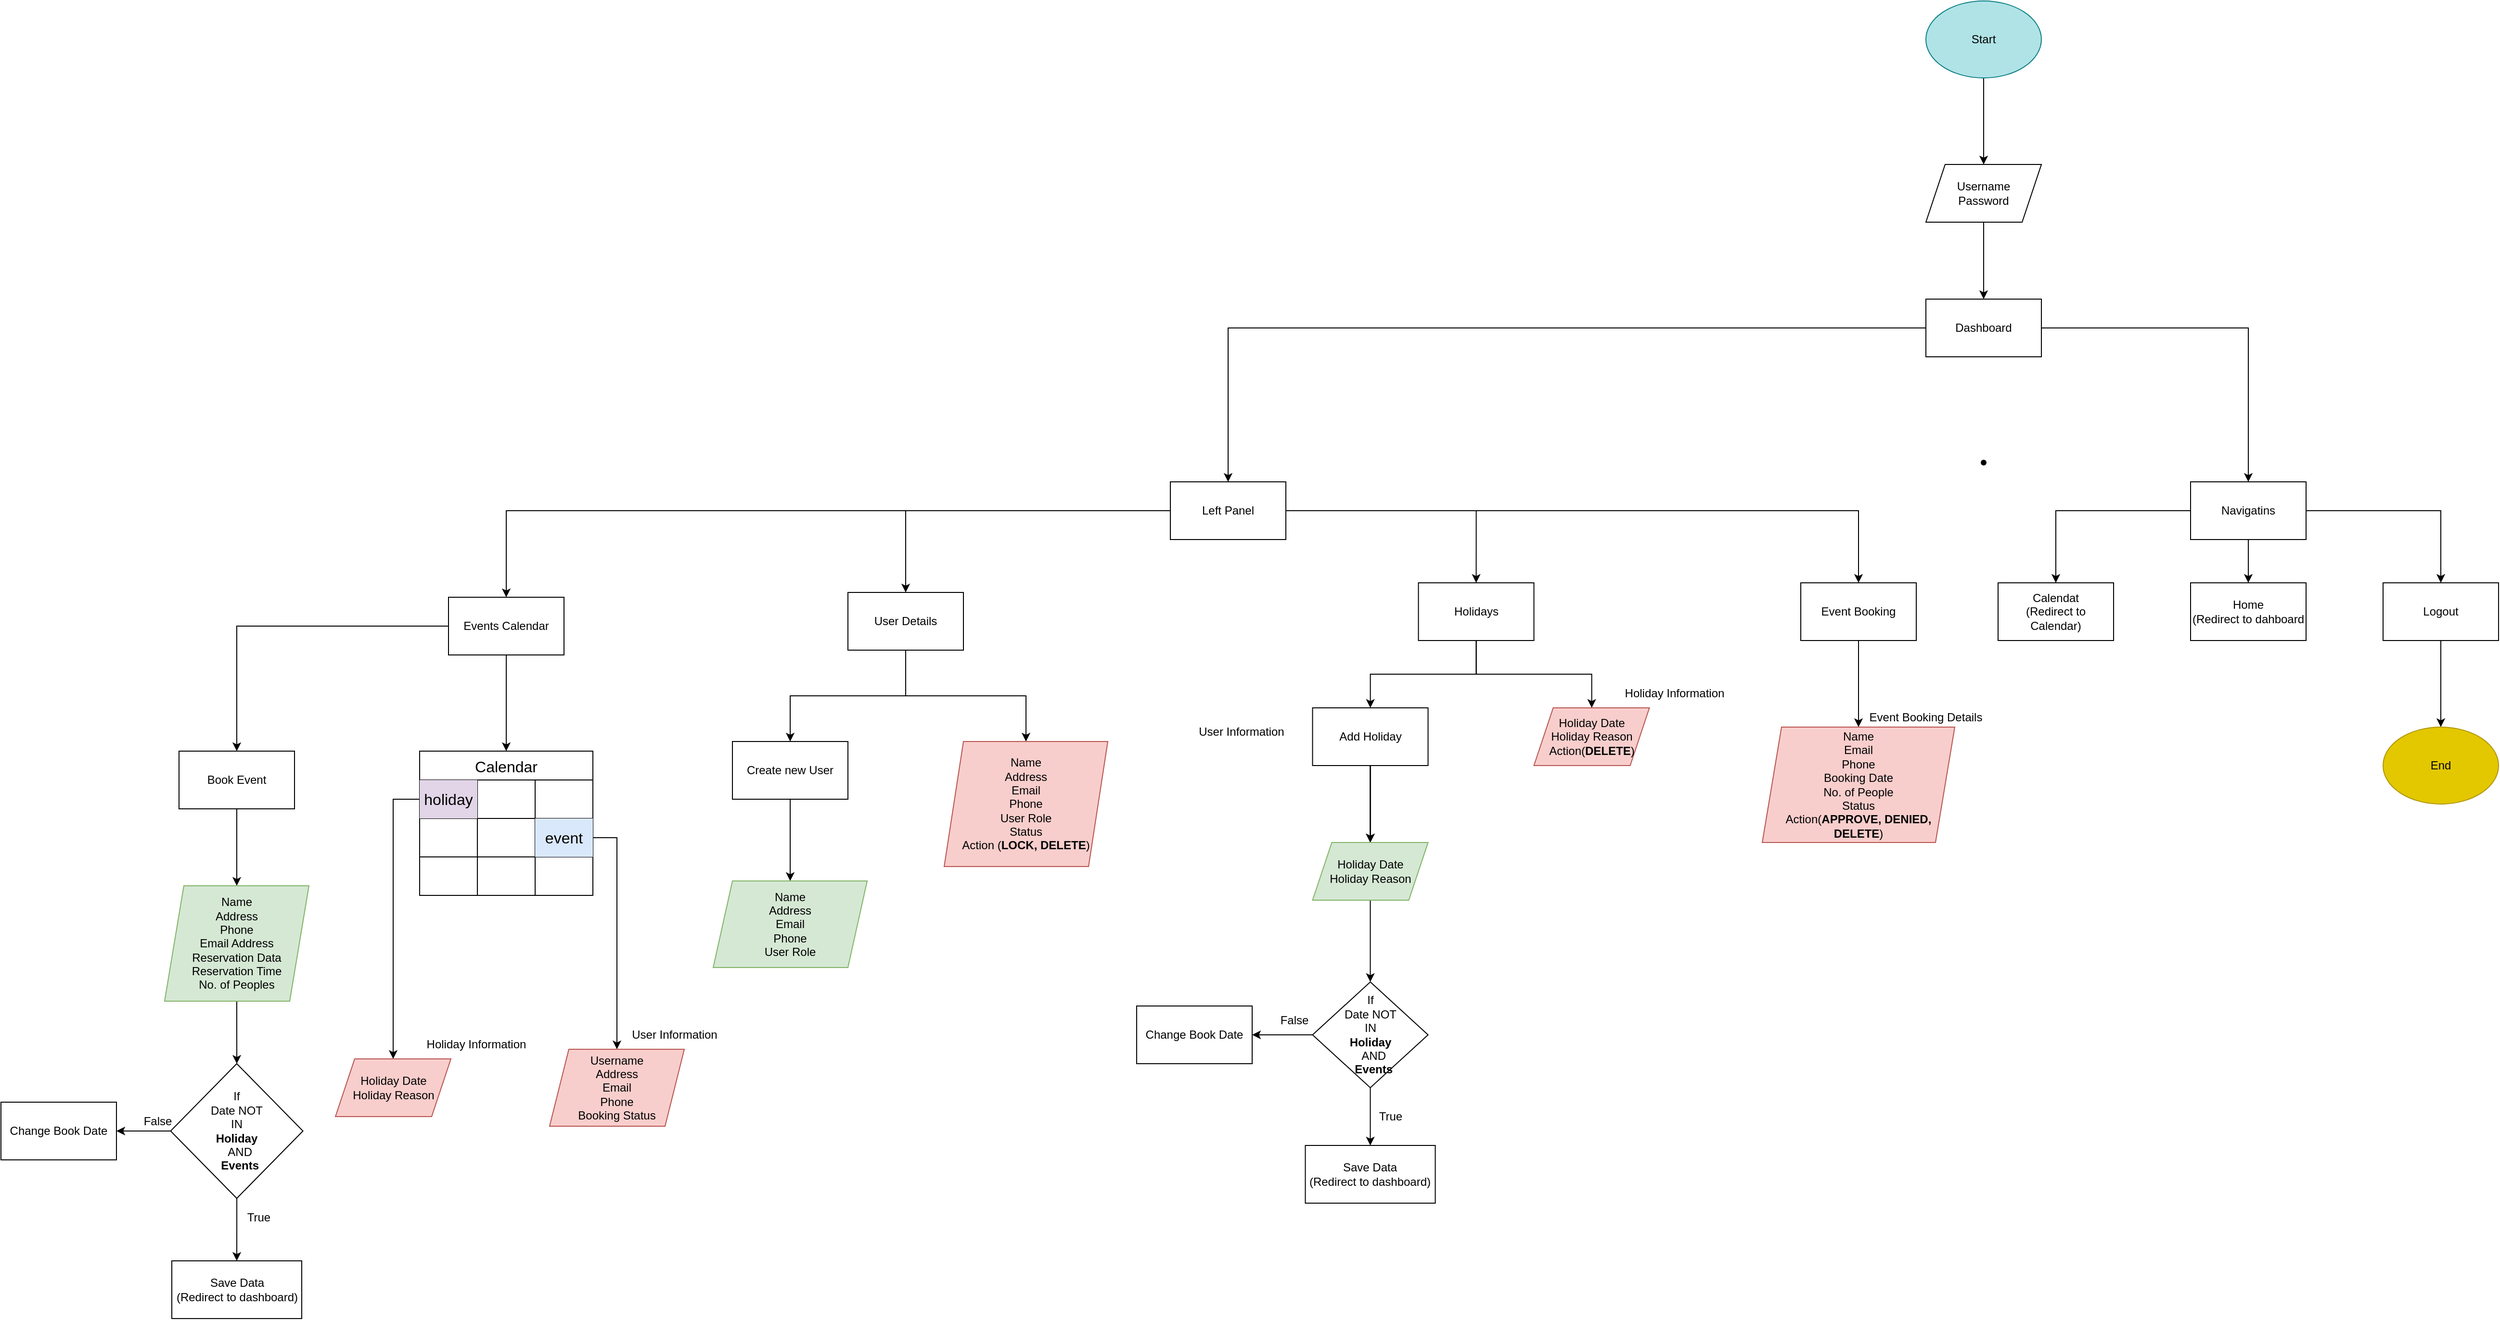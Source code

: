 <mxfile version="22.0.4" type="device">
  <diagram name="Page-1" id="mra9UBNRYkhfGKKdNjFJ">
    <mxGraphModel dx="5540" dy="2065" grid="1" gridSize="10" guides="1" tooltips="1" connect="1" arrows="1" fold="1" page="1" pageScale="1" pageWidth="850" pageHeight="1100" math="0" shadow="0">
      <root>
        <mxCell id="0" />
        <mxCell id="1" parent="0" />
        <mxCell id="QBvMwqbZ9WNpuLhqbjCK-3" value="" style="edgeStyle=orthogonalEdgeStyle;rounded=0;orthogonalLoop=1;jettySize=auto;html=1;" edge="1" parent="1" source="QBvMwqbZ9WNpuLhqbjCK-1" target="QBvMwqbZ9WNpuLhqbjCK-2">
          <mxGeometry relative="1" as="geometry" />
        </mxCell>
        <mxCell id="QBvMwqbZ9WNpuLhqbjCK-1" value="Start" style="ellipse;whiteSpace=wrap;html=1;fillColor=#b0e3e6;strokeColor=#0e8088;" vertex="1" parent="1">
          <mxGeometry x="365" y="120" width="120" height="80" as="geometry" />
        </mxCell>
        <mxCell id="QBvMwqbZ9WNpuLhqbjCK-5" value="" style="edgeStyle=orthogonalEdgeStyle;rounded=0;orthogonalLoop=1;jettySize=auto;html=1;" edge="1" parent="1" source="QBvMwqbZ9WNpuLhqbjCK-2" target="QBvMwqbZ9WNpuLhqbjCK-4">
          <mxGeometry relative="1" as="geometry" />
        </mxCell>
        <mxCell id="QBvMwqbZ9WNpuLhqbjCK-2" value="Username&lt;br&gt;Password" style="shape=parallelogram;perimeter=parallelogramPerimeter;whiteSpace=wrap;html=1;fixedSize=1;" vertex="1" parent="1">
          <mxGeometry x="365" y="290" width="120" height="60" as="geometry" />
        </mxCell>
        <mxCell id="QBvMwqbZ9WNpuLhqbjCK-7" value="" style="edgeStyle=orthogonalEdgeStyle;rounded=0;orthogonalLoop=1;jettySize=auto;html=1;entryX=0.5;entryY=0;entryDx=0;entryDy=0;" edge="1" parent="1" source="QBvMwqbZ9WNpuLhqbjCK-4" target="QBvMwqbZ9WNpuLhqbjCK-13">
          <mxGeometry relative="1" as="geometry" />
        </mxCell>
        <mxCell id="QBvMwqbZ9WNpuLhqbjCK-134" style="edgeStyle=orthogonalEdgeStyle;rounded=0;orthogonalLoop=1;jettySize=auto;html=1;" edge="1" parent="1" source="QBvMwqbZ9WNpuLhqbjCK-4" target="QBvMwqbZ9WNpuLhqbjCK-135">
          <mxGeometry relative="1" as="geometry">
            <mxPoint x="680" y="650.0" as="targetPoint" />
          </mxGeometry>
        </mxCell>
        <mxCell id="QBvMwqbZ9WNpuLhqbjCK-4" value="Dashboard" style="whiteSpace=wrap;html=1;" vertex="1" parent="1">
          <mxGeometry x="365" y="430" width="120" height="60" as="geometry" />
        </mxCell>
        <mxCell id="QBvMwqbZ9WNpuLhqbjCK-6" value="" style="shape=waypoint;sketch=0;size=6;pointerEvents=1;points=[];fillColor=default;resizable=0;rotatable=0;perimeter=centerPerimeter;snapToPoint=1;" vertex="1" parent="1">
          <mxGeometry x="415" y="590" width="20" height="20" as="geometry" />
        </mxCell>
        <mxCell id="QBvMwqbZ9WNpuLhqbjCK-11" value="" style="edgeStyle=orthogonalEdgeStyle;rounded=0;orthogonalLoop=1;jettySize=auto;html=1;" edge="1" parent="1" source="QBvMwqbZ9WNpuLhqbjCK-9" target="QBvMwqbZ9WNpuLhqbjCK-10">
          <mxGeometry relative="1" as="geometry" />
        </mxCell>
        <mxCell id="QBvMwqbZ9WNpuLhqbjCK-9" value="Book Event" style="rounded=0;whiteSpace=wrap;html=1;" vertex="1" parent="1">
          <mxGeometry x="-1450" y="900" width="120" height="60" as="geometry" />
        </mxCell>
        <mxCell id="QBvMwqbZ9WNpuLhqbjCK-78" value="" style="edgeStyle=orthogonalEdgeStyle;rounded=0;orthogonalLoop=1;jettySize=auto;html=1;" edge="1" parent="1" source="QBvMwqbZ9WNpuLhqbjCK-10" target="QBvMwqbZ9WNpuLhqbjCK-77">
          <mxGeometry relative="1" as="geometry" />
        </mxCell>
        <mxCell id="QBvMwqbZ9WNpuLhqbjCK-10" value="Name&lt;br&gt;Address&lt;br&gt;Phone&lt;br&gt;Email Address&lt;br&gt;Reservation Data&lt;br&gt;Reservation Time&lt;br&gt;No. of Peoples&lt;br&gt;" style="shape=parallelogram;perimeter=parallelogramPerimeter;whiteSpace=wrap;html=1;fixedSize=1;rounded=0;fillColor=#d5e8d4;strokeColor=#82b366;" vertex="1" parent="1">
          <mxGeometry x="-1465" y="1040" width="150" height="120" as="geometry" />
        </mxCell>
        <mxCell id="QBvMwqbZ9WNpuLhqbjCK-50" value="" style="edgeStyle=orthogonalEdgeStyle;rounded=0;orthogonalLoop=1;jettySize=auto;html=1;" edge="1" parent="1" source="QBvMwqbZ9WNpuLhqbjCK-12" target="QBvMwqbZ9WNpuLhqbjCK-9">
          <mxGeometry relative="1" as="geometry" />
        </mxCell>
        <mxCell id="QBvMwqbZ9WNpuLhqbjCK-102" style="edgeStyle=orthogonalEdgeStyle;rounded=0;orthogonalLoop=1;jettySize=auto;html=1;entryX=0.5;entryY=0;entryDx=0;entryDy=0;" edge="1" parent="1" source="QBvMwqbZ9WNpuLhqbjCK-12" target="QBvMwqbZ9WNpuLhqbjCK-89">
          <mxGeometry relative="1" as="geometry" />
        </mxCell>
        <mxCell id="QBvMwqbZ9WNpuLhqbjCK-12" value="Events Calendar" style="rounded=0;whiteSpace=wrap;html=1;" vertex="1" parent="1">
          <mxGeometry x="-1170" y="740" width="120" height="60" as="geometry" />
        </mxCell>
        <mxCell id="QBvMwqbZ9WNpuLhqbjCK-47" style="edgeStyle=orthogonalEdgeStyle;rounded=0;orthogonalLoop=1;jettySize=auto;html=1;entryX=0.5;entryY=0;entryDx=0;entryDy=0;" edge="1" parent="1" source="QBvMwqbZ9WNpuLhqbjCK-13" target="QBvMwqbZ9WNpuLhqbjCK-15">
          <mxGeometry relative="1" as="geometry" />
        </mxCell>
        <mxCell id="QBvMwqbZ9WNpuLhqbjCK-48" style="edgeStyle=orthogonalEdgeStyle;rounded=0;orthogonalLoop=1;jettySize=auto;html=1;entryX=0.5;entryY=0;entryDx=0;entryDy=0;" edge="1" parent="1" source="QBvMwqbZ9WNpuLhqbjCK-13" target="QBvMwqbZ9WNpuLhqbjCK-12">
          <mxGeometry relative="1" as="geometry" />
        </mxCell>
        <mxCell id="QBvMwqbZ9WNpuLhqbjCK-132" style="edgeStyle=orthogonalEdgeStyle;rounded=0;orthogonalLoop=1;jettySize=auto;html=1;entryX=0.5;entryY=0;entryDx=0;entryDy=0;" edge="1" parent="1" source="QBvMwqbZ9WNpuLhqbjCK-13" target="QBvMwqbZ9WNpuLhqbjCK-16">
          <mxGeometry relative="1" as="geometry" />
        </mxCell>
        <mxCell id="QBvMwqbZ9WNpuLhqbjCK-133" style="edgeStyle=orthogonalEdgeStyle;rounded=0;orthogonalLoop=1;jettySize=auto;html=1;entryX=0.5;entryY=0;entryDx=0;entryDy=0;" edge="1" parent="1" source="QBvMwqbZ9WNpuLhqbjCK-13" target="QBvMwqbZ9WNpuLhqbjCK-14">
          <mxGeometry relative="1" as="geometry" />
        </mxCell>
        <mxCell id="QBvMwqbZ9WNpuLhqbjCK-13" value="Left Panel" style="rounded=0;whiteSpace=wrap;html=1;" vertex="1" parent="1">
          <mxGeometry x="-420" y="620" width="120" height="60" as="geometry" />
        </mxCell>
        <mxCell id="QBvMwqbZ9WNpuLhqbjCK-76" value="" style="edgeStyle=orthogonalEdgeStyle;rounded=0;orthogonalLoop=1;jettySize=auto;html=1;" edge="1" parent="1" source="QBvMwqbZ9WNpuLhqbjCK-14" target="QBvMwqbZ9WNpuLhqbjCK-75">
          <mxGeometry relative="1" as="geometry" />
        </mxCell>
        <mxCell id="QBvMwqbZ9WNpuLhqbjCK-14" value="Event Booking" style="rounded=0;whiteSpace=wrap;html=1;" vertex="1" parent="1">
          <mxGeometry x="235" y="725" width="120" height="60" as="geometry" />
        </mxCell>
        <mxCell id="QBvMwqbZ9WNpuLhqbjCK-73" value="" style="edgeStyle=orthogonalEdgeStyle;rounded=0;orthogonalLoop=1;jettySize=auto;html=1;" edge="1" parent="1" source="QBvMwqbZ9WNpuLhqbjCK-15" target="QBvMwqbZ9WNpuLhqbjCK-72">
          <mxGeometry relative="1" as="geometry" />
        </mxCell>
        <mxCell id="QBvMwqbZ9WNpuLhqbjCK-74" style="edgeStyle=orthogonalEdgeStyle;rounded=0;orthogonalLoop=1;jettySize=auto;html=1;entryX=0.5;entryY=0;entryDx=0;entryDy=0;" edge="1" parent="1" source="QBvMwqbZ9WNpuLhqbjCK-15" target="QBvMwqbZ9WNpuLhqbjCK-17">
          <mxGeometry relative="1" as="geometry" />
        </mxCell>
        <mxCell id="QBvMwqbZ9WNpuLhqbjCK-15" value="User Details" style="rounded=0;whiteSpace=wrap;html=1;" vertex="1" parent="1">
          <mxGeometry x="-755" y="735" width="120" height="60" as="geometry" />
        </mxCell>
        <mxCell id="QBvMwqbZ9WNpuLhqbjCK-60" value="" style="edgeStyle=orthogonalEdgeStyle;rounded=0;orthogonalLoop=1;jettySize=auto;html=1;" edge="1" parent="1" source="QBvMwqbZ9WNpuLhqbjCK-16" target="QBvMwqbZ9WNpuLhqbjCK-59">
          <mxGeometry relative="1" as="geometry" />
        </mxCell>
        <mxCell id="QBvMwqbZ9WNpuLhqbjCK-68" value="" style="edgeStyle=orthogonalEdgeStyle;rounded=0;orthogonalLoop=1;jettySize=auto;html=1;" edge="1" parent="1" source="QBvMwqbZ9WNpuLhqbjCK-16" target="QBvMwqbZ9WNpuLhqbjCK-67">
          <mxGeometry relative="1" as="geometry" />
        </mxCell>
        <mxCell id="QBvMwqbZ9WNpuLhqbjCK-16" value="Holidays" style="rounded=0;whiteSpace=wrap;html=1;" vertex="1" parent="1">
          <mxGeometry x="-162.25" y="725" width="120" height="60" as="geometry" />
        </mxCell>
        <mxCell id="QBvMwqbZ9WNpuLhqbjCK-22" value="" style="edgeStyle=orthogonalEdgeStyle;rounded=0;orthogonalLoop=1;jettySize=auto;html=1;" edge="1" parent="1" source="QBvMwqbZ9WNpuLhqbjCK-17" target="QBvMwqbZ9WNpuLhqbjCK-21">
          <mxGeometry relative="1" as="geometry" />
        </mxCell>
        <mxCell id="QBvMwqbZ9WNpuLhqbjCK-17" value="Create new User" style="whiteSpace=wrap;html=1;rounded=0;" vertex="1" parent="1">
          <mxGeometry x="-875" y="890" width="120" height="60" as="geometry" />
        </mxCell>
        <mxCell id="QBvMwqbZ9WNpuLhqbjCK-21" value="Name&lt;br&gt;Address&lt;br&gt;Email&lt;br&gt;Phone&lt;br&gt;User Role" style="shape=parallelogram;perimeter=parallelogramPerimeter;whiteSpace=wrap;html=1;fixedSize=1;rounded=0;fillColor=#d5e8d4;strokeColor=#82b366;" vertex="1" parent="1">
          <mxGeometry x="-895" y="1035" width="160" height="90" as="geometry" />
        </mxCell>
        <mxCell id="QBvMwqbZ9WNpuLhqbjCK-62" value="" style="edgeStyle=orthogonalEdgeStyle;rounded=0;orthogonalLoop=1;jettySize=auto;html=1;" edge="1" parent="1" source="QBvMwqbZ9WNpuLhqbjCK-59" target="QBvMwqbZ9WNpuLhqbjCK-61">
          <mxGeometry relative="1" as="geometry" />
        </mxCell>
        <mxCell id="QBvMwqbZ9WNpuLhqbjCK-63" value="" style="edgeStyle=orthogonalEdgeStyle;rounded=0;orthogonalLoop=1;jettySize=auto;html=1;" edge="1" parent="1" source="QBvMwqbZ9WNpuLhqbjCK-59" target="QBvMwqbZ9WNpuLhqbjCK-61">
          <mxGeometry relative="1" as="geometry" />
        </mxCell>
        <mxCell id="QBvMwqbZ9WNpuLhqbjCK-64" value="" style="edgeStyle=orthogonalEdgeStyle;rounded=0;orthogonalLoop=1;jettySize=auto;html=1;" edge="1" parent="1" source="QBvMwqbZ9WNpuLhqbjCK-59" target="QBvMwqbZ9WNpuLhqbjCK-61">
          <mxGeometry relative="1" as="geometry" />
        </mxCell>
        <mxCell id="QBvMwqbZ9WNpuLhqbjCK-59" value="Add Holiday" style="rounded=0;whiteSpace=wrap;html=1;" vertex="1" parent="1">
          <mxGeometry x="-272.25" y="855" width="120" height="60" as="geometry" />
        </mxCell>
        <mxCell id="QBvMwqbZ9WNpuLhqbjCK-127" value="" style="edgeStyle=orthogonalEdgeStyle;rounded=0;orthogonalLoop=1;jettySize=auto;html=1;entryX=0.5;entryY=0;entryDx=0;entryDy=0;" edge="1" parent="1" source="QBvMwqbZ9WNpuLhqbjCK-61" target="QBvMwqbZ9WNpuLhqbjCK-112">
          <mxGeometry relative="1" as="geometry">
            <mxPoint x="-212.25" y="1125" as="targetPoint" />
          </mxGeometry>
        </mxCell>
        <mxCell id="QBvMwqbZ9WNpuLhqbjCK-61" value="Holiday Date&lt;br&gt;Holiday Reason" style="shape=parallelogram;perimeter=parallelogramPerimeter;whiteSpace=wrap;html=1;fixedSize=1;rounded=0;fillColor=#d5e8d4;strokeColor=#82b366;" vertex="1" parent="1">
          <mxGeometry x="-272.25" y="995" width="120" height="60" as="geometry" />
        </mxCell>
        <mxCell id="QBvMwqbZ9WNpuLhqbjCK-67" value="Holiday Date&lt;br&gt;Holiday Reason&lt;br&gt;Action(&lt;b&gt;DELETE&lt;/b&gt;)" style="shape=parallelogram;perimeter=parallelogramPerimeter;whiteSpace=wrap;html=1;fixedSize=1;rounded=0;fillColor=#f8cecc;strokeColor=#b85450;" vertex="1" parent="1">
          <mxGeometry x="-42.25" y="855" width="120" height="60" as="geometry" />
        </mxCell>
        <mxCell id="QBvMwqbZ9WNpuLhqbjCK-72" value="Name&lt;br style=&quot;border-color: var(--border-color);&quot;&gt;Address&lt;br style=&quot;border-color: var(--border-color);&quot;&gt;Email&lt;br style=&quot;border-color: var(--border-color);&quot;&gt;Phone&lt;br style=&quot;border-color: var(--border-color);&quot;&gt;User Role&lt;br&gt;Status&lt;br&gt;Action (&lt;b&gt;LOCK, DELETE&lt;/b&gt;)" style="shape=parallelogram;perimeter=parallelogramPerimeter;whiteSpace=wrap;html=1;fixedSize=1;rounded=0;fillColor=#f8cecc;strokeColor=#b85450;" vertex="1" parent="1">
          <mxGeometry x="-655" y="890" width="170" height="130" as="geometry" />
        </mxCell>
        <mxCell id="QBvMwqbZ9WNpuLhqbjCK-75" value="Name&lt;br&gt;Email&lt;br&gt;Phone&lt;br&gt;Booking Date&lt;br&gt;No. of People&lt;br&gt;Status&lt;br&gt;Action(&lt;b&gt;APPROVE, DENIED, DELETE&lt;/b&gt;)" style="shape=parallelogram;perimeter=parallelogramPerimeter;whiteSpace=wrap;html=1;fixedSize=1;rounded=0;fillColor=#f8cecc;strokeColor=#b85450;" vertex="1" parent="1">
          <mxGeometry x="195" y="875" width="200" height="120" as="geometry" />
        </mxCell>
        <mxCell id="QBvMwqbZ9WNpuLhqbjCK-80" value="" style="edgeStyle=orthogonalEdgeStyle;rounded=0;orthogonalLoop=1;jettySize=auto;html=1;" edge="1" parent="1" source="QBvMwqbZ9WNpuLhqbjCK-77" target="QBvMwqbZ9WNpuLhqbjCK-79">
          <mxGeometry relative="1" as="geometry" />
        </mxCell>
        <mxCell id="QBvMwqbZ9WNpuLhqbjCK-82" value="" style="edgeStyle=orthogonalEdgeStyle;rounded=0;orthogonalLoop=1;jettySize=auto;html=1;" edge="1" parent="1" source="QBvMwqbZ9WNpuLhqbjCK-77" target="QBvMwqbZ9WNpuLhqbjCK-81">
          <mxGeometry relative="1" as="geometry" />
        </mxCell>
        <mxCell id="QBvMwqbZ9WNpuLhqbjCK-77" value="If &lt;br&gt;Date NOT &lt;br&gt;IN&lt;br&gt;&lt;b&gt;Holiday&lt;br&gt;&amp;nbsp;&amp;nbsp;&lt;/b&gt;AND&lt;br&gt;&amp;nbsp;&amp;nbsp;&lt;b&gt;Events&lt;/b&gt;" style="rhombus;whiteSpace=wrap;html=1;rounded=0;" vertex="1" parent="1">
          <mxGeometry x="-1458.75" y="1225" width="137.5" height="140" as="geometry" />
        </mxCell>
        <mxCell id="QBvMwqbZ9WNpuLhqbjCK-79" value="Save Data&lt;br&gt;(Redirect to dashboard)" style="whiteSpace=wrap;html=1;rounded=0;" vertex="1" parent="1">
          <mxGeometry x="-1457.5" y="1430" width="135" height="60" as="geometry" />
        </mxCell>
        <mxCell id="QBvMwqbZ9WNpuLhqbjCK-81" value="Change Book Date" style="whiteSpace=wrap;html=1;rounded=0;" vertex="1" parent="1">
          <mxGeometry x="-1635" y="1265" width="120" height="60" as="geometry" />
        </mxCell>
        <mxCell id="QBvMwqbZ9WNpuLhqbjCK-83" value="False" style="text;html=1;strokeColor=none;fillColor=none;align=center;verticalAlign=middle;whiteSpace=wrap;rounded=0;" vertex="1" parent="1">
          <mxGeometry x="-1502" y="1270" width="60" height="30" as="geometry" />
        </mxCell>
        <mxCell id="QBvMwqbZ9WNpuLhqbjCK-86" value="True" style="text;html=1;strokeColor=none;fillColor=none;align=center;verticalAlign=middle;whiteSpace=wrap;rounded=0;" vertex="1" parent="1">
          <mxGeometry x="-1397.5" y="1370" width="60" height="30" as="geometry" />
        </mxCell>
        <mxCell id="QBvMwqbZ9WNpuLhqbjCK-89" value="Calendar" style="shape=table;startSize=30;container=1;collapsible=0;childLayout=tableLayout;strokeColor=default;fontSize=16;" vertex="1" parent="1">
          <mxGeometry x="-1200" y="900" width="180" height="150" as="geometry" />
        </mxCell>
        <mxCell id="QBvMwqbZ9WNpuLhqbjCK-90" value="" style="shape=tableRow;horizontal=0;startSize=0;swimlaneHead=0;swimlaneBody=0;strokeColor=inherit;top=0;left=0;bottom=0;right=0;collapsible=0;dropTarget=0;fillColor=none;points=[[0,0.5],[1,0.5]];portConstraint=eastwest;fontSize=16;" vertex="1" parent="QBvMwqbZ9WNpuLhqbjCK-89">
          <mxGeometry y="30" width="180" height="40" as="geometry" />
        </mxCell>
        <mxCell id="QBvMwqbZ9WNpuLhqbjCK-91" value="holiday" style="shape=partialRectangle;html=1;whiteSpace=wrap;connectable=0;strokeColor=#9673a6;overflow=hidden;fillColor=#e1d5e7;top=0;left=0;bottom=0;right=0;pointerEvents=1;fontSize=16;" vertex="1" parent="QBvMwqbZ9WNpuLhqbjCK-90">
          <mxGeometry width="60" height="40" as="geometry">
            <mxRectangle width="60" height="40" as="alternateBounds" />
          </mxGeometry>
        </mxCell>
        <mxCell id="QBvMwqbZ9WNpuLhqbjCK-92" value="" style="shape=partialRectangle;html=1;whiteSpace=wrap;connectable=0;strokeColor=inherit;overflow=hidden;fillColor=none;top=0;left=0;bottom=0;right=0;pointerEvents=1;fontSize=16;" vertex="1" parent="QBvMwqbZ9WNpuLhqbjCK-90">
          <mxGeometry x="60" width="60" height="40" as="geometry">
            <mxRectangle width="60" height="40" as="alternateBounds" />
          </mxGeometry>
        </mxCell>
        <mxCell id="QBvMwqbZ9WNpuLhqbjCK-93" value="" style="shape=partialRectangle;html=1;whiteSpace=wrap;connectable=0;strokeColor=inherit;overflow=hidden;fillColor=none;top=0;left=0;bottom=0;right=0;pointerEvents=1;fontSize=16;" vertex="1" parent="QBvMwqbZ9WNpuLhqbjCK-90">
          <mxGeometry x="120" width="60" height="40" as="geometry">
            <mxRectangle width="60" height="40" as="alternateBounds" />
          </mxGeometry>
        </mxCell>
        <mxCell id="QBvMwqbZ9WNpuLhqbjCK-94" value="" style="shape=tableRow;horizontal=0;startSize=0;swimlaneHead=0;swimlaneBody=0;strokeColor=inherit;top=0;left=0;bottom=0;right=0;collapsible=0;dropTarget=0;fillColor=none;points=[[0,0.5],[1,0.5]];portConstraint=eastwest;fontSize=16;" vertex="1" parent="QBvMwqbZ9WNpuLhqbjCK-89">
          <mxGeometry y="70" width="180" height="40" as="geometry" />
        </mxCell>
        <mxCell id="QBvMwqbZ9WNpuLhqbjCK-95" value="" style="shape=partialRectangle;html=1;whiteSpace=wrap;connectable=0;strokeColor=inherit;overflow=hidden;fillColor=none;top=0;left=0;bottom=0;right=0;pointerEvents=1;fontSize=16;" vertex="1" parent="QBvMwqbZ9WNpuLhqbjCK-94">
          <mxGeometry width="60" height="40" as="geometry">
            <mxRectangle width="60" height="40" as="alternateBounds" />
          </mxGeometry>
        </mxCell>
        <mxCell id="QBvMwqbZ9WNpuLhqbjCK-96" value="" style="shape=partialRectangle;html=1;whiteSpace=wrap;connectable=0;strokeColor=inherit;overflow=hidden;fillColor=none;top=0;left=0;bottom=0;right=0;pointerEvents=1;fontSize=16;" vertex="1" parent="QBvMwqbZ9WNpuLhqbjCK-94">
          <mxGeometry x="60" width="60" height="40" as="geometry">
            <mxRectangle width="60" height="40" as="alternateBounds" />
          </mxGeometry>
        </mxCell>
        <mxCell id="QBvMwqbZ9WNpuLhqbjCK-97" value="event" style="shape=partialRectangle;html=1;whiteSpace=wrap;connectable=0;strokeColor=#6c8ebf;overflow=hidden;fillColor=#dae8fc;top=0;left=0;bottom=0;right=0;pointerEvents=1;fontSize=16;" vertex="1" parent="QBvMwqbZ9WNpuLhqbjCK-94">
          <mxGeometry x="120" width="60" height="40" as="geometry">
            <mxRectangle width="60" height="40" as="alternateBounds" />
          </mxGeometry>
        </mxCell>
        <mxCell id="QBvMwqbZ9WNpuLhqbjCK-98" value="" style="shape=tableRow;horizontal=0;startSize=0;swimlaneHead=0;swimlaneBody=0;strokeColor=inherit;top=0;left=0;bottom=0;right=0;collapsible=0;dropTarget=0;fillColor=none;points=[[0,0.5],[1,0.5]];portConstraint=eastwest;fontSize=16;" vertex="1" parent="QBvMwqbZ9WNpuLhqbjCK-89">
          <mxGeometry y="110" width="180" height="40" as="geometry" />
        </mxCell>
        <mxCell id="QBvMwqbZ9WNpuLhqbjCK-99" value="" style="shape=partialRectangle;html=1;whiteSpace=wrap;connectable=0;strokeColor=inherit;overflow=hidden;fillColor=none;top=0;left=0;bottom=0;right=0;pointerEvents=1;fontSize=16;" vertex="1" parent="QBvMwqbZ9WNpuLhqbjCK-98">
          <mxGeometry width="60" height="40" as="geometry">
            <mxRectangle width="60" height="40" as="alternateBounds" />
          </mxGeometry>
        </mxCell>
        <mxCell id="QBvMwqbZ9WNpuLhqbjCK-100" value="" style="shape=partialRectangle;html=1;whiteSpace=wrap;connectable=0;strokeColor=inherit;overflow=hidden;fillColor=none;top=0;left=0;bottom=0;right=0;pointerEvents=1;fontSize=16;" vertex="1" parent="QBvMwqbZ9WNpuLhqbjCK-98">
          <mxGeometry x="60" width="60" height="40" as="geometry">
            <mxRectangle width="60" height="40" as="alternateBounds" />
          </mxGeometry>
        </mxCell>
        <mxCell id="QBvMwqbZ9WNpuLhqbjCK-101" value="" style="shape=partialRectangle;html=1;whiteSpace=wrap;connectable=0;strokeColor=inherit;overflow=hidden;fillColor=none;top=0;left=0;bottom=0;right=0;pointerEvents=1;fontSize=16;" vertex="1" parent="QBvMwqbZ9WNpuLhqbjCK-98">
          <mxGeometry x="120" width="60" height="40" as="geometry">
            <mxRectangle width="60" height="40" as="alternateBounds" />
          </mxGeometry>
        </mxCell>
        <mxCell id="QBvMwqbZ9WNpuLhqbjCK-103" style="edgeStyle=orthogonalEdgeStyle;rounded=0;orthogonalLoop=1;jettySize=auto;html=1;entryX=0.5;entryY=0;entryDx=0;entryDy=0;" edge="1" parent="1" source="QBvMwqbZ9WNpuLhqbjCK-90" target="QBvMwqbZ9WNpuLhqbjCK-129">
          <mxGeometry relative="1" as="geometry">
            <mxPoint x="-1225" y="1210.0" as="targetPoint" />
          </mxGeometry>
        </mxCell>
        <mxCell id="QBvMwqbZ9WNpuLhqbjCK-104" style="edgeStyle=orthogonalEdgeStyle;rounded=0;orthogonalLoop=1;jettySize=auto;html=1;entryX=0.5;entryY=0;entryDx=0;entryDy=0;" edge="1" parent="1" source="QBvMwqbZ9WNpuLhqbjCK-94" target="QBvMwqbZ9WNpuLhqbjCK-105">
          <mxGeometry relative="1" as="geometry">
            <mxPoint x="-995" y="1210.0" as="targetPoint" />
          </mxGeometry>
        </mxCell>
        <mxCell id="QBvMwqbZ9WNpuLhqbjCK-105" value="Username&lt;br&gt;Address&lt;br&gt;Email&lt;br&gt;Phone&lt;br&gt;Booking Status" style="shape=parallelogram;perimeter=parallelogramPerimeter;whiteSpace=wrap;html=1;fixedSize=1;fillColor=#f8cecc;strokeColor=#b85450;" vertex="1" parent="1">
          <mxGeometry x="-1065" y="1210" width="140" height="80" as="geometry" />
        </mxCell>
        <mxCell id="QBvMwqbZ9WNpuLhqbjCK-106" value="Event Booking Details" style="text;html=1;strokeColor=none;fillColor=none;align=center;verticalAlign=middle;whiteSpace=wrap;rounded=0;" vertex="1" parent="1">
          <mxGeometry x="305" y="850" width="120" height="30" as="geometry" />
        </mxCell>
        <mxCell id="QBvMwqbZ9WNpuLhqbjCK-107" value="User Information" style="text;html=1;strokeColor=none;fillColor=none;align=center;verticalAlign=middle;whiteSpace=wrap;rounded=0;" vertex="1" parent="1">
          <mxGeometry x="-995" y="1180" width="120" height="30" as="geometry" />
        </mxCell>
        <mxCell id="QBvMwqbZ9WNpuLhqbjCK-108" value="User Information" style="text;html=1;strokeColor=none;fillColor=none;align=center;verticalAlign=middle;whiteSpace=wrap;rounded=0;" vertex="1" parent="1">
          <mxGeometry x="-406.25" y="865" width="120" height="30" as="geometry" />
        </mxCell>
        <mxCell id="QBvMwqbZ9WNpuLhqbjCK-109" value="Holiday Information" style="text;html=1;strokeColor=none;fillColor=none;align=center;verticalAlign=middle;whiteSpace=wrap;rounded=0;" vertex="1" parent="1">
          <mxGeometry x="43.75" y="825" width="120" height="30" as="geometry" />
        </mxCell>
        <mxCell id="QBvMwqbZ9WNpuLhqbjCK-110" value="" style="edgeStyle=orthogonalEdgeStyle;rounded=0;orthogonalLoop=1;jettySize=auto;html=1;" edge="1" parent="1" source="QBvMwqbZ9WNpuLhqbjCK-112" target="QBvMwqbZ9WNpuLhqbjCK-113">
          <mxGeometry relative="1" as="geometry" />
        </mxCell>
        <mxCell id="QBvMwqbZ9WNpuLhqbjCK-111" value="" style="edgeStyle=orthogonalEdgeStyle;rounded=0;orthogonalLoop=1;jettySize=auto;html=1;" edge="1" parent="1" source="QBvMwqbZ9WNpuLhqbjCK-112" target="QBvMwqbZ9WNpuLhqbjCK-114">
          <mxGeometry relative="1" as="geometry" />
        </mxCell>
        <mxCell id="QBvMwqbZ9WNpuLhqbjCK-112" value="If &lt;br&gt;Date NOT &lt;br&gt;IN&lt;br&gt;&lt;b&gt;Holiday&lt;br&gt;&amp;nbsp;&amp;nbsp;&lt;/b&gt;AND&lt;br&gt;&amp;nbsp;&amp;nbsp;&lt;b&gt;Events&lt;/b&gt;" style="rhombus;whiteSpace=wrap;html=1;rounded=0;" vertex="1" parent="1">
          <mxGeometry x="-272.25" y="1140" width="120" height="110" as="geometry" />
        </mxCell>
        <mxCell id="QBvMwqbZ9WNpuLhqbjCK-113" value="Save Data&lt;br&gt;(Redirect to dashboard)" style="whiteSpace=wrap;html=1;rounded=0;" vertex="1" parent="1">
          <mxGeometry x="-279.75" y="1310" width="135" height="60" as="geometry" />
        </mxCell>
        <mxCell id="QBvMwqbZ9WNpuLhqbjCK-114" value="Change Book Date" style="whiteSpace=wrap;html=1;rounded=0;" vertex="1" parent="1">
          <mxGeometry x="-455" y="1165" width="120" height="60" as="geometry" />
        </mxCell>
        <mxCell id="QBvMwqbZ9WNpuLhqbjCK-115" value="False" style="text;html=1;strokeColor=none;fillColor=none;align=center;verticalAlign=middle;whiteSpace=wrap;rounded=0;" vertex="1" parent="1">
          <mxGeometry x="-321.25" y="1165" width="60" height="30" as="geometry" />
        </mxCell>
        <mxCell id="QBvMwqbZ9WNpuLhqbjCK-116" value="True" style="text;html=1;strokeColor=none;fillColor=none;align=center;verticalAlign=middle;whiteSpace=wrap;rounded=0;" vertex="1" parent="1">
          <mxGeometry x="-221.25" y="1265" width="60" height="30" as="geometry" />
        </mxCell>
        <mxCell id="QBvMwqbZ9WNpuLhqbjCK-129" value="Holiday Date&lt;br&gt;Holiday Reason" style="shape=parallelogram;perimeter=parallelogramPerimeter;whiteSpace=wrap;html=1;fixedSize=1;rounded=0;fillColor=#f8cecc;strokeColor=#b85450;" vertex="1" parent="1">
          <mxGeometry x="-1287.5" y="1220" width="120" height="60" as="geometry" />
        </mxCell>
        <mxCell id="QBvMwqbZ9WNpuLhqbjCK-130" value="Holiday Information" style="text;html=1;strokeColor=none;fillColor=none;align=center;verticalAlign=middle;whiteSpace=wrap;rounded=0;" vertex="1" parent="1">
          <mxGeometry x="-1201.5" y="1190" width="120" height="30" as="geometry" />
        </mxCell>
        <mxCell id="QBvMwqbZ9WNpuLhqbjCK-137" value="" style="edgeStyle=orthogonalEdgeStyle;rounded=0;orthogonalLoop=1;jettySize=auto;html=1;" edge="1" parent="1" source="QBvMwqbZ9WNpuLhqbjCK-135" target="QBvMwqbZ9WNpuLhqbjCK-136">
          <mxGeometry relative="1" as="geometry" />
        </mxCell>
        <mxCell id="QBvMwqbZ9WNpuLhqbjCK-139" value="" style="edgeStyle=orthogonalEdgeStyle;rounded=0;orthogonalLoop=1;jettySize=auto;html=1;" edge="1" parent="1" source="QBvMwqbZ9WNpuLhqbjCK-135" target="QBvMwqbZ9WNpuLhqbjCK-138">
          <mxGeometry relative="1" as="geometry" />
        </mxCell>
        <mxCell id="QBvMwqbZ9WNpuLhqbjCK-141" value="" style="edgeStyle=orthogonalEdgeStyle;rounded=0;orthogonalLoop=1;jettySize=auto;html=1;" edge="1" parent="1" source="QBvMwqbZ9WNpuLhqbjCK-135" target="QBvMwqbZ9WNpuLhqbjCK-140">
          <mxGeometry relative="1" as="geometry" />
        </mxCell>
        <mxCell id="QBvMwqbZ9WNpuLhqbjCK-135" value="Navigatins" style="rounded=0;whiteSpace=wrap;html=1;" vertex="1" parent="1">
          <mxGeometry x="640" y="620.0" width="120" height="60" as="geometry" />
        </mxCell>
        <mxCell id="QBvMwqbZ9WNpuLhqbjCK-136" value="Calendat&lt;br style=&quot;border-color: var(--border-color);&quot;&gt;(Redirect to Calendar)" style="rounded=0;whiteSpace=wrap;html=1;" vertex="1" parent="1">
          <mxGeometry x="440" y="725.0" width="120" height="60" as="geometry" />
        </mxCell>
        <mxCell id="QBvMwqbZ9WNpuLhqbjCK-138" value="Home&lt;br&gt;(Redirect to dahboard" style="rounded=0;whiteSpace=wrap;html=1;" vertex="1" parent="1">
          <mxGeometry x="640" y="725.0" width="120" height="60" as="geometry" />
        </mxCell>
        <mxCell id="QBvMwqbZ9WNpuLhqbjCK-146" style="edgeStyle=orthogonalEdgeStyle;rounded=0;orthogonalLoop=1;jettySize=auto;html=1;entryX=0.5;entryY=0;entryDx=0;entryDy=0;" edge="1" parent="1" source="QBvMwqbZ9WNpuLhqbjCK-140" target="QBvMwqbZ9WNpuLhqbjCK-145">
          <mxGeometry relative="1" as="geometry" />
        </mxCell>
        <mxCell id="QBvMwqbZ9WNpuLhqbjCK-140" value="Logout" style="rounded=0;whiteSpace=wrap;html=1;" vertex="1" parent="1">
          <mxGeometry x="840" y="725.0" width="120" height="60" as="geometry" />
        </mxCell>
        <mxCell id="QBvMwqbZ9WNpuLhqbjCK-145" value="End" style="ellipse;whiteSpace=wrap;html=1;fillColor=#e3c800;strokeColor=#B09500;fontColor=#000000;" vertex="1" parent="1">
          <mxGeometry x="840" y="875" width="120" height="80" as="geometry" />
        </mxCell>
      </root>
    </mxGraphModel>
  </diagram>
</mxfile>
